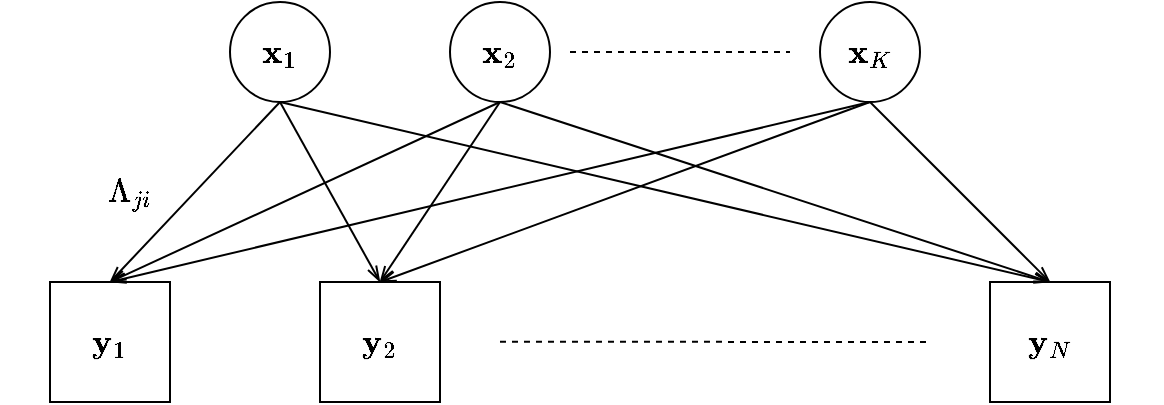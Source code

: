 <mxfile version="21.1.1" type="github">
  <diagram name="Page-1" id="PQrxELan7bS2j-eix-VT">
    <mxGraphModel dx="679" dy="460" grid="1" gridSize="10" guides="1" tooltips="1" connect="1" arrows="1" fold="1" page="1" pageScale="1" pageWidth="850" pageHeight="1100" math="1" shadow="0">
      <root>
        <mxCell id="0" />
        <mxCell id="1" parent="0" />
        <mxCell id="VqF0BGbPFirMX3VU7iUr-1" value="&lt;font style=&quot;font-size: 14px;&quot;&gt;$$\mathbf{x}_{1}$$&lt;/font&gt;" style="ellipse;whiteSpace=wrap;html=1;" parent="1" vertex="1">
          <mxGeometry x="290" y="510" width="50" height="50" as="geometry" />
        </mxCell>
        <mxCell id="VqF0BGbPFirMX3VU7iUr-4" value="&lt;font style=&quot;font-size: 14px;&quot;&gt;$$\mathbf{x}_{2}$$&lt;/font&gt;" style="ellipse;whiteSpace=wrap;html=1;" parent="1" vertex="1">
          <mxGeometry x="400" y="510" width="50" height="50" as="geometry" />
        </mxCell>
        <mxCell id="VqF0BGbPFirMX3VU7iUr-9" value="&lt;font style=&quot;font-size: 14px;&quot;&gt;$$\mathbf{x}_{K}$$&lt;/font&gt;" style="ellipse;whiteSpace=wrap;html=1;" parent="1" vertex="1">
          <mxGeometry x="585" y="510" width="50" height="50" as="geometry" />
        </mxCell>
        <mxCell id="VqF0BGbPFirMX3VU7iUr-13" value="&lt;font style=&quot;font-size: 14px;&quot;&gt;$$\mathbf{y}_1$$&lt;/font&gt;" style="rounded=0;whiteSpace=wrap;html=1;" parent="1" vertex="1">
          <mxGeometry x="200" y="650" width="60" height="60" as="geometry" />
        </mxCell>
        <mxCell id="VqF0BGbPFirMX3VU7iUr-14" value="&lt;font style=&quot;font-size: 14px;&quot;&gt;$$\mathbf{y}_2$$&lt;/font&gt;" style="rounded=0;whiteSpace=wrap;html=1;" parent="1" vertex="1">
          <mxGeometry x="335" y="650" width="60" height="60" as="geometry" />
        </mxCell>
        <mxCell id="VqF0BGbPFirMX3VU7iUr-15" value="&lt;font style=&quot;font-size: 14px;&quot;&gt;$$\mathbf{y}_N$$&lt;/font&gt;" style="rounded=0;whiteSpace=wrap;html=1;" parent="1" vertex="1">
          <mxGeometry x="670" y="650" width="60" height="60" as="geometry" />
        </mxCell>
        <mxCell id="VqF0BGbPFirMX3VU7iUr-18" value="" style="endArrow=none;dashed=1;html=1;rounded=0;" parent="1" edge="1">
          <mxGeometry width="50" height="50" relative="1" as="geometry">
            <mxPoint x="460" y="535" as="sourcePoint" />
            <mxPoint x="570" y="535" as="targetPoint" />
          </mxGeometry>
        </mxCell>
        <mxCell id="byxAJlhV1Tv6mKb7Vs70-2" value="" style="endArrow=none;dashed=1;html=1;rounded=0;" parent="1" edge="1">
          <mxGeometry width="50" height="50" relative="1" as="geometry">
            <mxPoint x="425" y="679.87" as="sourcePoint" />
            <mxPoint x="640" y="680" as="targetPoint" />
          </mxGeometry>
        </mxCell>
        <mxCell id="byxAJlhV1Tv6mKb7Vs70-3" value="" style="endArrow=none;html=1;rounded=0;exitX=0.5;exitY=0;exitDx=0;exitDy=0;entryX=0.5;entryY=1;entryDx=0;entryDy=0;startArrow=openThin;startFill=0;" parent="1" source="VqF0BGbPFirMX3VU7iUr-13" target="VqF0BGbPFirMX3VU7iUr-1" edge="1">
          <mxGeometry width="50" height="50" relative="1" as="geometry">
            <mxPoint x="260" y="610" as="sourcePoint" />
            <mxPoint x="320" y="560" as="targetPoint" />
          </mxGeometry>
        </mxCell>
        <mxCell id="byxAJlhV1Tv6mKb7Vs70-4" value="" style="endArrow=none;html=1;rounded=0;exitX=0.5;exitY=0;exitDx=0;exitDy=0;entryX=0.5;entryY=1;entryDx=0;entryDy=0;startArrow=openThin;startFill=0;" parent="1" source="VqF0BGbPFirMX3VU7iUr-14" target="VqF0BGbPFirMX3VU7iUr-1" edge="1">
          <mxGeometry width="50" height="50" relative="1" as="geometry">
            <mxPoint x="240" y="660" as="sourcePoint" />
            <mxPoint x="320" y="570" as="targetPoint" />
          </mxGeometry>
        </mxCell>
        <mxCell id="byxAJlhV1Tv6mKb7Vs70-5" value="" style="endArrow=none;html=1;rounded=0;exitX=0.5;exitY=0;exitDx=0;exitDy=0;entryX=0.5;entryY=1;entryDx=0;entryDy=0;startArrow=openThin;startFill=0;" parent="1" source="VqF0BGbPFirMX3VU7iUr-15" target="VqF0BGbPFirMX3VU7iUr-1" edge="1">
          <mxGeometry width="50" height="50" relative="1" as="geometry">
            <mxPoint x="290" y="660" as="sourcePoint" />
            <mxPoint x="370" y="570" as="targetPoint" />
          </mxGeometry>
        </mxCell>
        <mxCell id="byxAJlhV1Tv6mKb7Vs70-6" value="" style="endArrow=none;html=1;rounded=0;exitX=0.5;exitY=0;exitDx=0;exitDy=0;entryX=0.5;entryY=1;entryDx=0;entryDy=0;startArrow=openThin;startFill=0;" parent="1" source="VqF0BGbPFirMX3VU7iUr-13" target="VqF0BGbPFirMX3VU7iUr-4" edge="1">
          <mxGeometry width="50" height="50" relative="1" as="geometry">
            <mxPoint x="260" y="680" as="sourcePoint" />
            <mxPoint x="340" y="590" as="targetPoint" />
          </mxGeometry>
        </mxCell>
        <mxCell id="byxAJlhV1Tv6mKb7Vs70-7" value="" style="endArrow=none;html=1;rounded=0;exitX=0.5;exitY=0;exitDx=0;exitDy=0;entryX=0.5;entryY=1;entryDx=0;entryDy=0;startArrow=openThin;startFill=0;" parent="1" source="VqF0BGbPFirMX3VU7iUr-13" target="VqF0BGbPFirMX3VU7iUr-9" edge="1">
          <mxGeometry width="50" height="50" relative="1" as="geometry">
            <mxPoint x="240" y="660" as="sourcePoint" />
            <mxPoint x="435" y="570" as="targetPoint" />
          </mxGeometry>
        </mxCell>
        <mxCell id="byxAJlhV1Tv6mKb7Vs70-8" value="" style="endArrow=none;html=1;rounded=0;exitX=0.5;exitY=0;exitDx=0;exitDy=0;entryX=0.5;entryY=1;entryDx=0;entryDy=0;startArrow=openThin;startFill=0;" parent="1" source="VqF0BGbPFirMX3VU7iUr-14" target="VqF0BGbPFirMX3VU7iUr-4" edge="1">
          <mxGeometry width="50" height="50" relative="1" as="geometry">
            <mxPoint x="250" y="670" as="sourcePoint" />
            <mxPoint x="445" y="580" as="targetPoint" />
          </mxGeometry>
        </mxCell>
        <mxCell id="byxAJlhV1Tv6mKb7Vs70-9" value="" style="endArrow=none;html=1;rounded=0;exitX=0.5;exitY=0;exitDx=0;exitDy=0;entryX=0.5;entryY=1;entryDx=0;entryDy=0;startArrow=openThin;startFill=0;" parent="1" source="VqF0BGbPFirMX3VU7iUr-15" target="VqF0BGbPFirMX3VU7iUr-4" edge="1">
          <mxGeometry width="50" height="50" relative="1" as="geometry">
            <mxPoint x="260" y="680" as="sourcePoint" />
            <mxPoint x="455" y="590" as="targetPoint" />
          </mxGeometry>
        </mxCell>
        <mxCell id="byxAJlhV1Tv6mKb7Vs70-10" value="" style="endArrow=none;html=1;rounded=0;exitX=0.5;exitY=0;exitDx=0;exitDy=0;startArrow=openThin;startFill=0;" parent="1" source="VqF0BGbPFirMX3VU7iUr-14" edge="1">
          <mxGeometry width="50" height="50" relative="1" as="geometry">
            <mxPoint x="270" y="690" as="sourcePoint" />
            <mxPoint x="610" y="560" as="targetPoint" />
          </mxGeometry>
        </mxCell>
        <mxCell id="byxAJlhV1Tv6mKb7Vs70-11" value="" style="endArrow=none;html=1;rounded=0;entryX=0.5;entryY=1;entryDx=0;entryDy=0;startArrow=openThin;startFill=0;" parent="1" target="VqF0BGbPFirMX3VU7iUr-9" edge="1">
          <mxGeometry width="50" height="50" relative="1" as="geometry">
            <mxPoint x="700" y="650" as="sourcePoint" />
            <mxPoint x="475" y="610" as="targetPoint" />
          </mxGeometry>
        </mxCell>
        <mxCell id="hmPAO6k70-GuKM9g3dG6-1" value="&lt;font style=&quot;font-size: 14px;&quot;&gt;$$\Lambda_{ji}$$&lt;/font&gt;" style="text;html=1;strokeColor=none;fillColor=none;align=center;verticalAlign=middle;whiteSpace=wrap;rounded=0;" vertex="1" parent="1">
          <mxGeometry x="210" y="590" width="60" height="30" as="geometry" />
        </mxCell>
      </root>
    </mxGraphModel>
  </diagram>
</mxfile>
